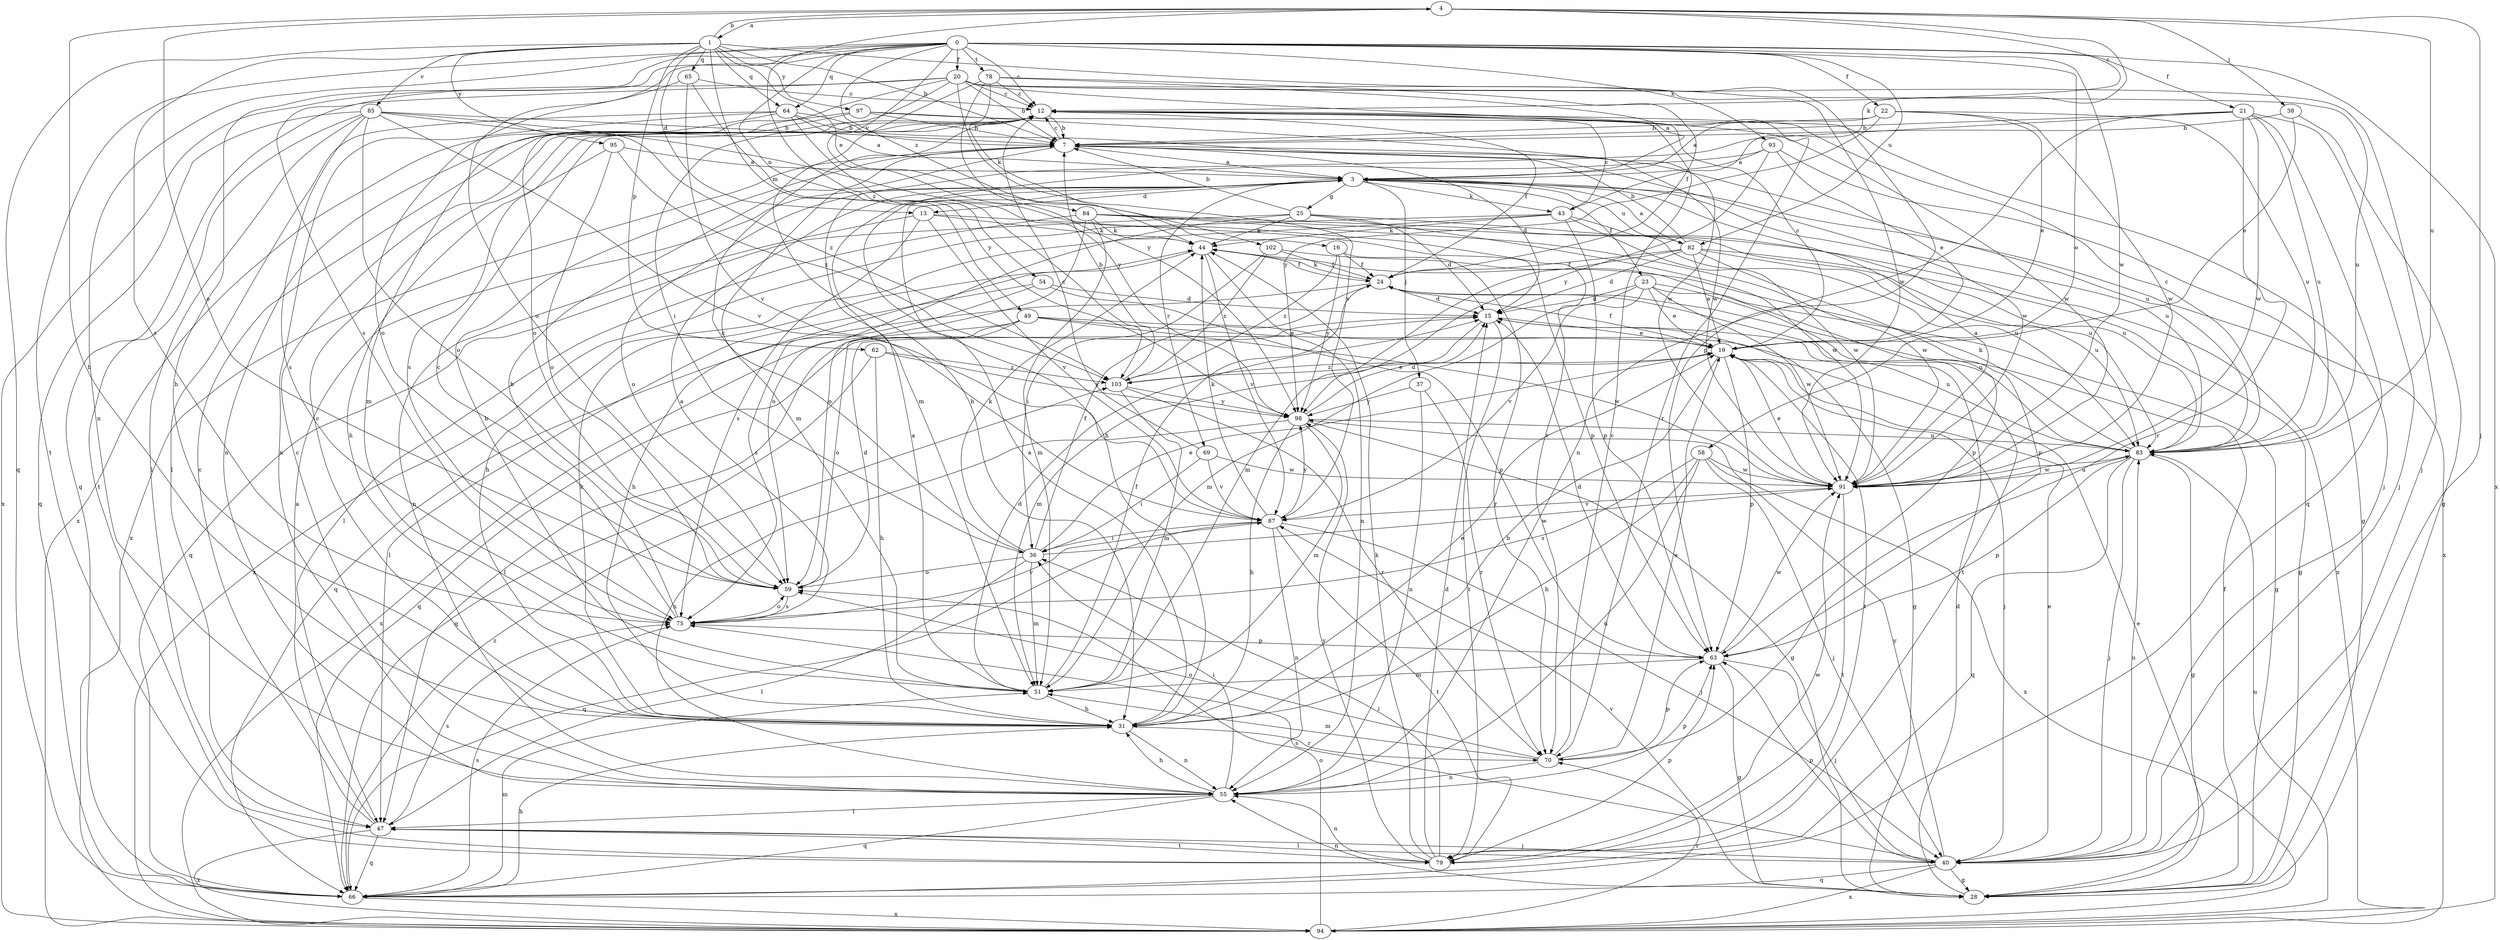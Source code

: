 strict digraph  {
0;
1;
3;
4;
7;
12;
13;
15;
16;
19;
20;
21;
22;
23;
24;
25;
28;
31;
36;
37;
38;
40;
43;
44;
47;
49;
51;
54;
55;
58;
59;
62;
63;
64;
65;
66;
69;
70;
75;
78;
79;
82;
83;
84;
85;
87;
91;
93;
94;
95;
97;
98;
102;
103;
0 -> 12  [label=c];
0 -> 20  [label=f];
0 -> 21  [label=f];
0 -> 22  [label=f];
0 -> 31  [label=h];
0 -> 54  [label=n];
0 -> 55  [label=n];
0 -> 58  [label=o];
0 -> 59  [label=o];
0 -> 64  [label=q];
0 -> 75  [label=s];
0 -> 78  [label=t];
0 -> 79  [label=t];
0 -> 82  [label=u];
0 -> 84  [label=v];
0 -> 91  [label=w];
0 -> 93  [label=x];
0 -> 94  [label=x];
0 -> 102  [label=z];
1 -> 4  [label=b];
1 -> 7  [label=b];
1 -> 13  [label=d];
1 -> 16  [label=e];
1 -> 49  [label=m];
1 -> 62  [label=p];
1 -> 63  [label=p];
1 -> 64  [label=q];
1 -> 65  [label=q];
1 -> 66  [label=q];
1 -> 75  [label=s];
1 -> 85  [label=v];
1 -> 95  [label=y];
1 -> 97  [label=y];
3 -> 13  [label=d];
3 -> 23  [label=f];
3 -> 25  [label=g];
3 -> 37  [label=j];
3 -> 43  [label=k];
3 -> 59  [label=o];
3 -> 69  [label=r];
3 -> 82  [label=u];
3 -> 83  [label=u];
3 -> 94  [label=x];
4 -> 1  [label=a];
4 -> 12  [label=c];
4 -> 31  [label=h];
4 -> 38  [label=j];
4 -> 40  [label=j];
4 -> 43  [label=k];
4 -> 59  [label=o];
4 -> 83  [label=u];
4 -> 103  [label=z];
7 -> 3  [label=a];
7 -> 12  [label=c];
7 -> 15  [label=d];
7 -> 51  [label=m];
7 -> 83  [label=u];
7 -> 91  [label=w];
7 -> 94  [label=x];
12 -> 7  [label=b];
12 -> 24  [label=f];
12 -> 75  [label=s];
12 -> 91  [label=w];
13 -> 44  [label=k];
13 -> 55  [label=n];
13 -> 63  [label=p];
13 -> 75  [label=s];
13 -> 87  [label=v];
15 -> 19  [label=e];
15 -> 28  [label=g];
15 -> 51  [label=m];
15 -> 66  [label=q];
15 -> 79  [label=t];
16 -> 24  [label=f];
16 -> 70  [label=r];
16 -> 98  [label=y];
16 -> 103  [label=z];
19 -> 12  [label=c];
19 -> 24  [label=f];
19 -> 31  [label=h];
19 -> 40  [label=j];
19 -> 63  [label=p];
19 -> 79  [label=t];
19 -> 103  [label=z];
20 -> 7  [label=b];
20 -> 12  [label=c];
20 -> 36  [label=i];
20 -> 40  [label=j];
20 -> 59  [label=o];
20 -> 66  [label=q];
20 -> 70  [label=r];
20 -> 83  [label=u];
20 -> 87  [label=v];
20 -> 91  [label=w];
20 -> 94  [label=x];
21 -> 7  [label=b];
21 -> 40  [label=j];
21 -> 51  [label=m];
21 -> 55  [label=n];
21 -> 66  [label=q];
21 -> 70  [label=r];
21 -> 83  [label=u];
21 -> 91  [label=w];
22 -> 3  [label=a];
22 -> 7  [label=b];
22 -> 19  [label=e];
22 -> 83  [label=u];
22 -> 91  [label=w];
22 -> 98  [label=y];
23 -> 15  [label=d];
23 -> 19  [label=e];
23 -> 28  [label=g];
23 -> 51  [label=m];
23 -> 83  [label=u];
23 -> 87  [label=v];
23 -> 91  [label=w];
24 -> 15  [label=d];
24 -> 44  [label=k];
24 -> 66  [label=q];
24 -> 79  [label=t];
25 -> 7  [label=b];
25 -> 15  [label=d];
25 -> 44  [label=k];
25 -> 59  [label=o];
25 -> 66  [label=q];
25 -> 83  [label=u];
25 -> 91  [label=w];
28 -> 15  [label=d];
28 -> 19  [label=e];
28 -> 24  [label=f];
28 -> 55  [label=n];
28 -> 87  [label=v];
31 -> 3  [label=a];
31 -> 12  [label=c];
31 -> 19  [label=e];
31 -> 44  [label=k];
31 -> 55  [label=n];
31 -> 70  [label=r];
36 -> 12  [label=c];
36 -> 19  [label=e];
36 -> 24  [label=f];
36 -> 44  [label=k];
36 -> 47  [label=l];
36 -> 51  [label=m];
36 -> 59  [label=o];
36 -> 91  [label=w];
37 -> 55  [label=n];
37 -> 70  [label=r];
37 -> 98  [label=y];
38 -> 7  [label=b];
38 -> 19  [label=e];
38 -> 28  [label=g];
40 -> 19  [label=e];
40 -> 28  [label=g];
40 -> 47  [label=l];
40 -> 63  [label=p];
40 -> 66  [label=q];
40 -> 75  [label=s];
40 -> 83  [label=u];
40 -> 94  [label=x];
40 -> 98  [label=y];
43 -> 12  [label=c];
43 -> 31  [label=h];
43 -> 44  [label=k];
43 -> 63  [label=p];
43 -> 83  [label=u];
43 -> 91  [label=w];
43 -> 94  [label=x];
44 -> 24  [label=f];
44 -> 31  [label=h];
44 -> 55  [label=n];
44 -> 87  [label=v];
47 -> 3  [label=a];
47 -> 12  [label=c];
47 -> 40  [label=j];
47 -> 66  [label=q];
47 -> 75  [label=s];
47 -> 79  [label=t];
47 -> 94  [label=x];
49 -> 19  [label=e];
49 -> 47  [label=l];
49 -> 59  [label=o];
49 -> 83  [label=u];
49 -> 91  [label=w];
49 -> 94  [label=x];
51 -> 3  [label=a];
51 -> 7  [label=b];
51 -> 15  [label=d];
51 -> 24  [label=f];
51 -> 31  [label=h];
54 -> 15  [label=d];
54 -> 47  [label=l];
54 -> 63  [label=p];
54 -> 75  [label=s];
55 -> 12  [label=c];
55 -> 31  [label=h];
55 -> 36  [label=i];
55 -> 47  [label=l];
55 -> 63  [label=p];
55 -> 66  [label=q];
58 -> 31  [label=h];
58 -> 40  [label=j];
58 -> 55  [label=n];
58 -> 75  [label=s];
58 -> 91  [label=w];
58 -> 94  [label=x];
59 -> 15  [label=d];
59 -> 75  [label=s];
62 -> 31  [label=h];
62 -> 66  [label=q];
62 -> 98  [label=y];
62 -> 103  [label=z];
63 -> 15  [label=d];
63 -> 28  [label=g];
63 -> 40  [label=j];
63 -> 51  [label=m];
63 -> 91  [label=w];
64 -> 3  [label=a];
64 -> 7  [label=b];
64 -> 47  [label=l];
64 -> 51  [label=m];
64 -> 55  [label=n];
64 -> 91  [label=w];
64 -> 98  [label=y];
65 -> 12  [label=c];
65 -> 59  [label=o];
65 -> 87  [label=v];
65 -> 98  [label=y];
66 -> 31  [label=h];
66 -> 51  [label=m];
66 -> 75  [label=s];
66 -> 94  [label=x];
66 -> 103  [label=z];
69 -> 12  [label=c];
69 -> 36  [label=i];
69 -> 87  [label=v];
69 -> 91  [label=w];
70 -> 12  [label=c];
70 -> 19  [label=e];
70 -> 51  [label=m];
70 -> 55  [label=n];
70 -> 59  [label=o];
70 -> 63  [label=p];
75 -> 3  [label=a];
75 -> 7  [label=b];
75 -> 12  [label=c];
75 -> 59  [label=o];
75 -> 63  [label=p];
75 -> 87  [label=v];
78 -> 3  [label=a];
78 -> 12  [label=c];
78 -> 24  [label=f];
78 -> 31  [label=h];
78 -> 44  [label=k];
78 -> 98  [label=y];
79 -> 15  [label=d];
79 -> 36  [label=i];
79 -> 44  [label=k];
79 -> 55  [label=n];
79 -> 63  [label=p];
79 -> 91  [label=w];
79 -> 98  [label=y];
82 -> 3  [label=a];
82 -> 7  [label=b];
82 -> 15  [label=d];
82 -> 19  [label=e];
82 -> 24  [label=f];
82 -> 28  [label=g];
82 -> 51  [label=m];
82 -> 63  [label=p];
82 -> 83  [label=u];
83 -> 12  [label=c];
83 -> 28  [label=g];
83 -> 40  [label=j];
83 -> 44  [label=k];
83 -> 63  [label=p];
83 -> 66  [label=q];
83 -> 91  [label=w];
84 -> 44  [label=k];
84 -> 47  [label=l];
84 -> 51  [label=m];
84 -> 59  [label=o];
84 -> 83  [label=u];
84 -> 91  [label=w];
84 -> 94  [label=x];
85 -> 7  [label=b];
85 -> 47  [label=l];
85 -> 59  [label=o];
85 -> 66  [label=q];
85 -> 70  [label=r];
85 -> 75  [label=s];
85 -> 79  [label=t];
85 -> 87  [label=v];
85 -> 103  [label=z];
87 -> 36  [label=i];
87 -> 40  [label=j];
87 -> 44  [label=k];
87 -> 55  [label=n];
87 -> 66  [label=q];
87 -> 79  [label=t];
87 -> 98  [label=y];
91 -> 3  [label=a];
91 -> 19  [label=e];
91 -> 79  [label=t];
91 -> 83  [label=u];
91 -> 87  [label=v];
93 -> 3  [label=a];
93 -> 19  [label=e];
93 -> 28  [label=g];
93 -> 31  [label=h];
93 -> 98  [label=y];
94 -> 59  [label=o];
94 -> 70  [label=r];
94 -> 83  [label=u];
95 -> 3  [label=a];
95 -> 31  [label=h];
95 -> 59  [label=o];
95 -> 103  [label=z];
97 -> 7  [label=b];
97 -> 40  [label=j];
97 -> 55  [label=n];
97 -> 91  [label=w];
97 -> 94  [label=x];
98 -> 15  [label=d];
98 -> 28  [label=g];
98 -> 31  [label=h];
98 -> 51  [label=m];
98 -> 55  [label=n];
98 -> 83  [label=u];
102 -> 24  [label=f];
102 -> 36  [label=i];
102 -> 63  [label=p];
102 -> 103  [label=z];
103 -> 7  [label=b];
103 -> 19  [label=e];
103 -> 51  [label=m];
103 -> 70  [label=r];
103 -> 98  [label=y];
}

